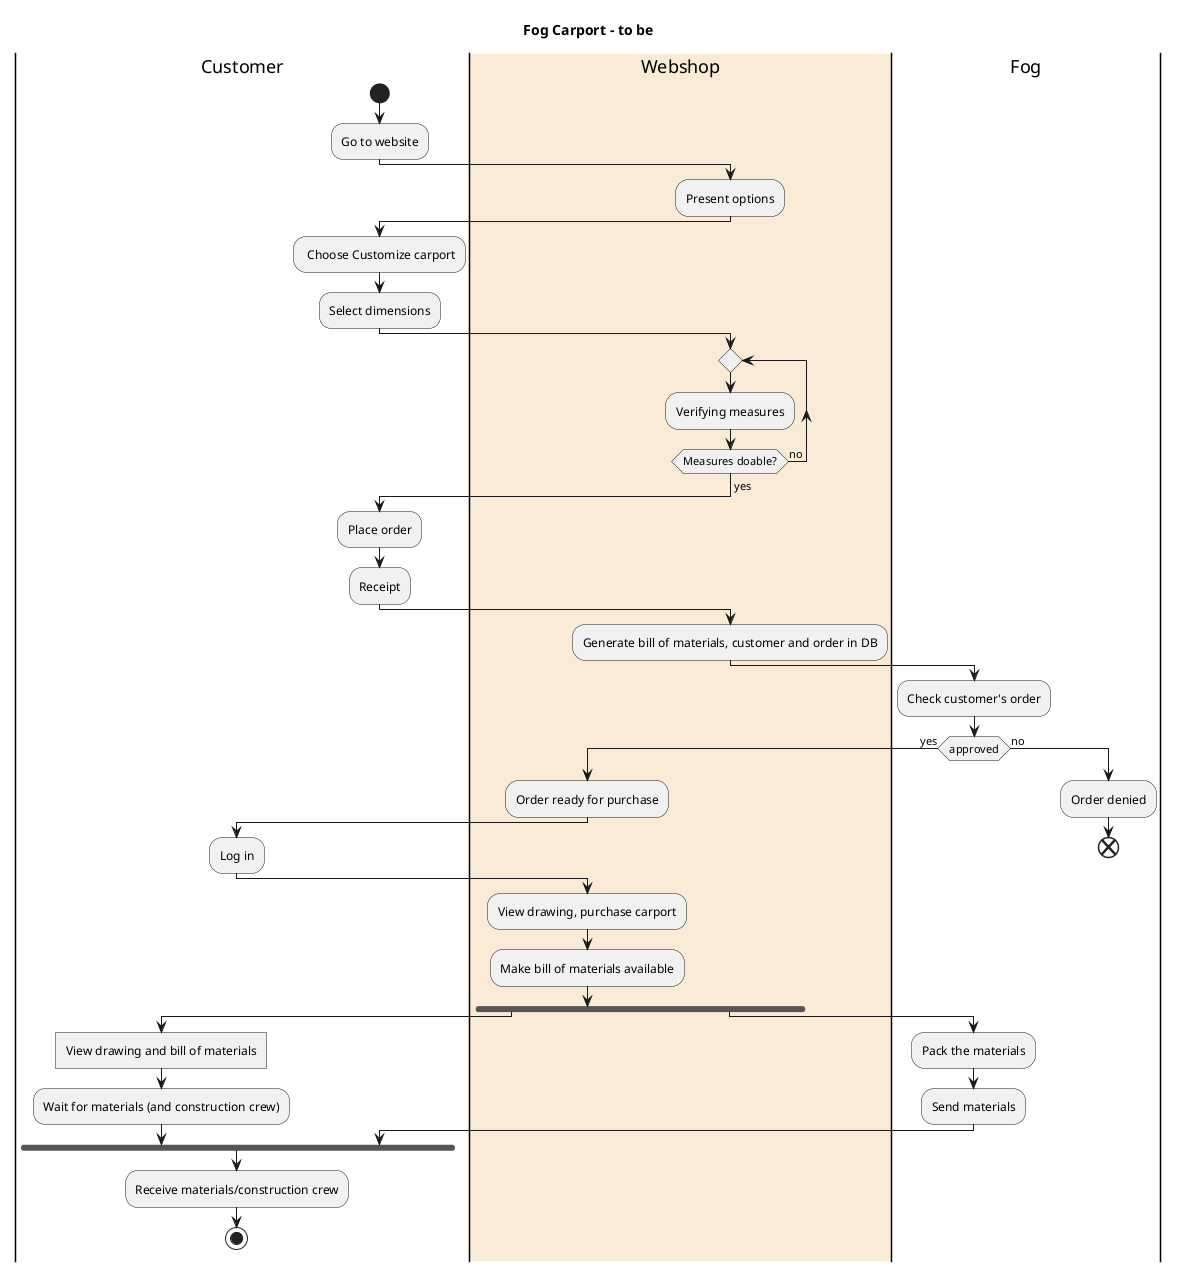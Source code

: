 @startuml
Title Fog Carport - to be
|Customer|
start
:Go to website;
|#AntiqueWhite|Webshop|
:Present options;
|Customer|
: Choose Customize carport;
:Select dimensions;
|Webshop|
repeat
:Verifying measures;
repeat while (Measures doable?) is (no)
->yes;
|Customer|
:Place order;
:Receipt;
|Webshop|
:Generate bill of materials, customer and order in DB;
|Fog|
:Check customer's order;
if (approved) then
->yes;
|Webshop|
:Order ready for purchase;
|Customer|
:Log in;
|Webshop|
:View drawing, purchase carport;
:Make bill of materials available;
fork
|Customer|
:View drawing and bill of materials]
:Wait for materials (and construction crew);
fork again
|Fog|
:Pack the materials;
:Send materials;
|Customer|
end fork
:Receive materials/construction crew;
stop
else
->no;
|Fog|
:Order denied;
end
@endum